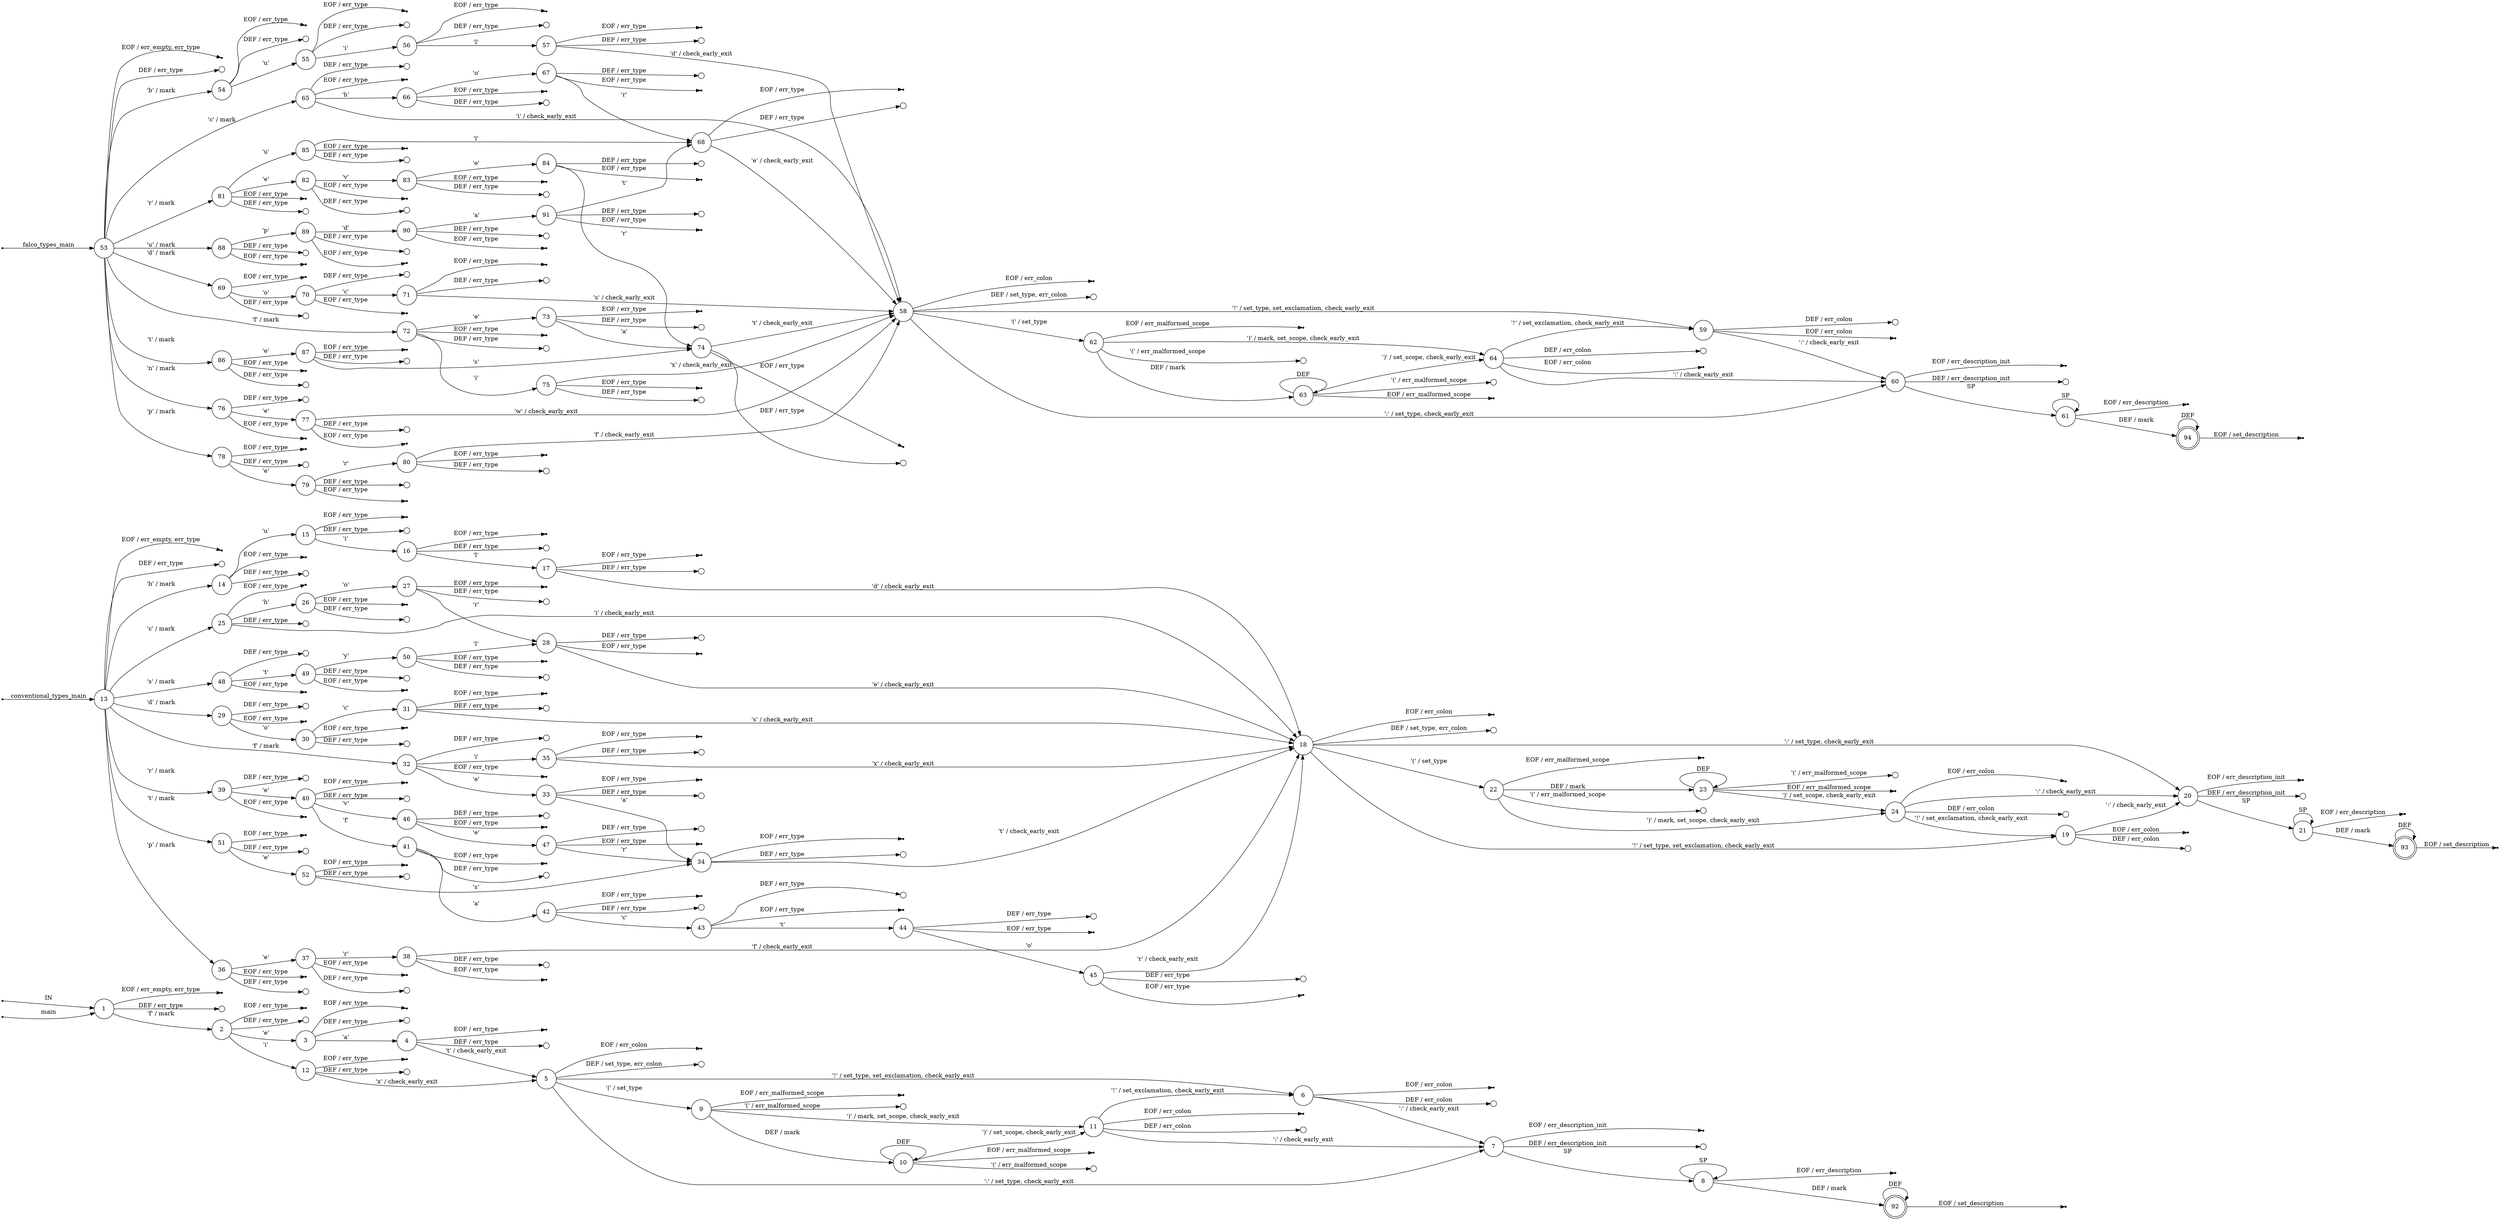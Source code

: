 digraph conventionalcommits {
	rankdir=LR;
	node [ shape = point ];
	ENTRY;
	en_1;
	en_13;
	en_53;
	eof_1;
	eof_2;
	eof_3;
	eof_4;
	eof_5;
	eof_6;
	eof_7;
	eof_8;
	eof_9;
	eof_10;
	eof_11;
	eof_12;
	eof_13;
	eof_14;
	eof_15;
	eof_16;
	eof_17;
	eof_18;
	eof_19;
	eof_20;
	eof_21;
	eof_22;
	eof_23;
	eof_24;
	eof_25;
	eof_26;
	eof_27;
	eof_28;
	eof_29;
	eof_30;
	eof_31;
	eof_32;
	eof_33;
	eof_34;
	eof_35;
	eof_36;
	eof_37;
	eof_38;
	eof_39;
	eof_40;
	eof_41;
	eof_42;
	eof_43;
	eof_44;
	eof_45;
	eof_46;
	eof_47;
	eof_48;
	eof_49;
	eof_50;
	eof_51;
	eof_52;
	eof_53;
	eof_54;
	eof_55;
	eof_56;
	eof_57;
	eof_58;
	eof_59;
	eof_60;
	eof_61;
	eof_62;
	eof_63;
	eof_64;
	eof_65;
	eof_66;
	eof_67;
	eof_68;
	eof_69;
	eof_70;
	eof_71;
	eof_72;
	eof_73;
	eof_74;
	eof_75;
	eof_76;
	eof_77;
	eof_78;
	eof_79;
	eof_80;
	eof_81;
	eof_82;
	eof_83;
	eof_84;
	eof_85;
	eof_86;
	eof_87;
	eof_88;
	eof_89;
	eof_90;
	eof_91;
	eof_92;
	eof_93;
	eof_94;
	node [ shape = circle, height = 0.2 ];
	err_1 [ label=""];
	err_2 [ label=""];
	err_3 [ label=""];
	err_4 [ label=""];
	err_5 [ label=""];
	err_6 [ label=""];
	err_7 [ label=""];
	err_9 [ label=""];
	err_10 [ label=""];
	err_11 [ label=""];
	err_12 [ label=""];
	err_13 [ label=""];
	err_14 [ label=""];
	err_15 [ label=""];
	err_16 [ label=""];
	err_17 [ label=""];
	err_18 [ label=""];
	err_19 [ label=""];
	err_20 [ label=""];
	err_22 [ label=""];
	err_23 [ label=""];
	err_24 [ label=""];
	err_25 [ label=""];
	err_26 [ label=""];
	err_27 [ label=""];
	err_28 [ label=""];
	err_29 [ label=""];
	err_30 [ label=""];
	err_31 [ label=""];
	err_32 [ label=""];
	err_33 [ label=""];
	err_34 [ label=""];
	err_35 [ label=""];
	err_36 [ label=""];
	err_37 [ label=""];
	err_38 [ label=""];
	err_39 [ label=""];
	err_40 [ label=""];
	err_41 [ label=""];
	err_42 [ label=""];
	err_43 [ label=""];
	err_44 [ label=""];
	err_45 [ label=""];
	err_46 [ label=""];
	err_47 [ label=""];
	err_48 [ label=""];
	err_49 [ label=""];
	err_50 [ label=""];
	err_51 [ label=""];
	err_52 [ label=""];
	err_53 [ label=""];
	err_54 [ label=""];
	err_55 [ label=""];
	err_56 [ label=""];
	err_57 [ label=""];
	err_58 [ label=""];
	err_59 [ label=""];
	err_60 [ label=""];
	err_62 [ label=""];
	err_63 [ label=""];
	err_64 [ label=""];
	err_65 [ label=""];
	err_66 [ label=""];
	err_67 [ label=""];
	err_68 [ label=""];
	err_69 [ label=""];
	err_70 [ label=""];
	err_71 [ label=""];
	err_72 [ label=""];
	err_73 [ label=""];
	err_74 [ label=""];
	err_75 [ label=""];
	err_76 [ label=""];
	err_77 [ label=""];
	err_78 [ label=""];
	err_79 [ label=""];
	err_80 [ label=""];
	err_81 [ label=""];
	err_82 [ label=""];
	err_83 [ label=""];
	err_84 [ label=""];
	err_85 [ label=""];
	err_86 [ label=""];
	err_87 [ label=""];
	err_88 [ label=""];
	err_89 [ label=""];
	err_90 [ label=""];
	err_91 [ label=""];
	node [ fixedsize = true, height = 0.65, shape = doublecircle ];
	92;
	93;
	94;
	node [ shape = circle ];
	1 -> 2 [ label = "'f' / mark" ];
	1 -> err_1 [ label = "DEF / err_type" ];
	2 -> 3 [ label = "'e'" ];
	2 -> 12 [ label = "'i'" ];
	2 -> err_2 [ label = "DEF / err_type" ];
	3 -> 4 [ label = "'a'" ];
	3 -> err_3 [ label = "DEF / err_type" ];
	4 -> 5 [ label = "'t' / check_early_exit" ];
	4 -> err_4 [ label = "DEF / err_type" ];
	5 -> 6 [ label = "'!' / set_type, set_exclamation, check_early_exit" ];
	5 -> 9 [ label = "'(' / set_type" ];
	5 -> 7 [ label = "':' / set_type, check_early_exit" ];
	5 -> err_5 [ label = "DEF / set_type, err_colon" ];
	6 -> 7 [ label = "':' / check_early_exit" ];
	6 -> err_6 [ label = "DEF / err_colon" ];
	7 -> 8 [ label = "SP" ];
	7 -> err_7 [ label = "DEF / err_description_init" ];
	8 -> 8 [ label = "SP" ];
	8 -> 92 [ label = "DEF / mark" ];
	9 -> err_9 [ label = "'(' / err_malformed_scope" ];
	9 -> 11 [ label = "')' / mark, set_scope, check_early_exit" ];
	9 -> 10 [ label = "DEF / mark" ];
	10 -> err_10 [ label = "'(' / err_malformed_scope" ];
	10 -> 11 [ label = "')' / set_scope, check_early_exit" ];
	10 -> 10 [ label = "DEF" ];
	11 -> 6 [ label = "'!' / set_exclamation, check_early_exit" ];
	11 -> 7 [ label = "':' / check_early_exit" ];
	11 -> err_11 [ label = "DEF / err_colon" ];
	12 -> 5 [ label = "'x' / check_early_exit" ];
	12 -> err_12 [ label = "DEF / err_type" ];
	13 -> 14 [ label = "'b' / mark" ];
	13 -> 25 [ label = "'c' / mark" ];
	13 -> 29 [ label = "'d' / mark" ];
	13 -> 32 [ label = "'f' / mark" ];
	13 -> 36 [ label = "'p' / mark" ];
	13 -> 39 [ label = "'r' / mark" ];
	13 -> 48 [ label = "'s' / mark" ];
	13 -> 51 [ label = "'t' / mark" ];
	13 -> err_13 [ label = "DEF / err_type" ];
	14 -> 15 [ label = "'u'" ];
	14 -> err_14 [ label = "DEF / err_type" ];
	15 -> 16 [ label = "'i'" ];
	15 -> err_15 [ label = "DEF / err_type" ];
	16 -> 17 [ label = "'l'" ];
	16 -> err_16 [ label = "DEF / err_type" ];
	17 -> 18 [ label = "'d' / check_early_exit" ];
	17 -> err_17 [ label = "DEF / err_type" ];
	18 -> 19 [ label = "'!' / set_type, set_exclamation, check_early_exit" ];
	18 -> 22 [ label = "'(' / set_type" ];
	18 -> 20 [ label = "':' / set_type, check_early_exit" ];
	18 -> err_18 [ label = "DEF / set_type, err_colon" ];
	19 -> 20 [ label = "':' / check_early_exit" ];
	19 -> err_19 [ label = "DEF / err_colon" ];
	20 -> 21 [ label = "SP" ];
	20 -> err_20 [ label = "DEF / err_description_init" ];
	21 -> 21 [ label = "SP" ];
	21 -> 93 [ label = "DEF / mark" ];
	22 -> err_22 [ label = "'(' / err_malformed_scope" ];
	22 -> 24 [ label = "')' / mark, set_scope, check_early_exit" ];
	22 -> 23 [ label = "DEF / mark" ];
	23 -> err_23 [ label = "'(' / err_malformed_scope" ];
	23 -> 24 [ label = "')' / set_scope, check_early_exit" ];
	23 -> 23 [ label = "DEF" ];
	24 -> 19 [ label = "'!' / set_exclamation, check_early_exit" ];
	24 -> 20 [ label = "':' / check_early_exit" ];
	24 -> err_24 [ label = "DEF / err_colon" ];
	25 -> 26 [ label = "'h'" ];
	25 -> 18 [ label = "'i' / check_early_exit" ];
	25 -> err_25 [ label = "DEF / err_type" ];
	26 -> 27 [ label = "'o'" ];
	26 -> err_26 [ label = "DEF / err_type" ];
	27 -> 28 [ label = "'r'" ];
	27 -> err_27 [ label = "DEF / err_type" ];
	28 -> 18 [ label = "'e' / check_early_exit" ];
	28 -> err_28 [ label = "DEF / err_type" ];
	29 -> 30 [ label = "'o'" ];
	29 -> err_29 [ label = "DEF / err_type" ];
	30 -> 31 [ label = "'c'" ];
	30 -> err_30 [ label = "DEF / err_type" ];
	31 -> 18 [ label = "'s' / check_early_exit" ];
	31 -> err_31 [ label = "DEF / err_type" ];
	32 -> 33 [ label = "'e'" ];
	32 -> 35 [ label = "'i'" ];
	32 -> err_32 [ label = "DEF / err_type" ];
	33 -> 34 [ label = "'a'" ];
	33 -> err_33 [ label = "DEF / err_type" ];
	34 -> 18 [ label = "'t' / check_early_exit" ];
	34 -> err_34 [ label = "DEF / err_type" ];
	35 -> 18 [ label = "'x' / check_early_exit" ];
	35 -> err_35 [ label = "DEF / err_type" ];
	36 -> 37 [ label = "'e'" ];
	36 -> err_36 [ label = "DEF / err_type" ];
	37 -> 38 [ label = "'r'" ];
	37 -> err_37 [ label = "DEF / err_type" ];
	38 -> 18 [ label = "'f' / check_early_exit" ];
	38 -> err_38 [ label = "DEF / err_type" ];
	39 -> 40 [ label = "'e'" ];
	39 -> err_39 [ label = "DEF / err_type" ];
	40 -> 41 [ label = "'f'" ];
	40 -> 46 [ label = "'v'" ];
	40 -> err_40 [ label = "DEF / err_type" ];
	41 -> 42 [ label = "'a'" ];
	41 -> err_41 [ label = "DEF / err_type" ];
	42 -> 43 [ label = "'c'" ];
	42 -> err_42 [ label = "DEF / err_type" ];
	43 -> 44 [ label = "'t'" ];
	43 -> err_43 [ label = "DEF / err_type" ];
	44 -> 45 [ label = "'o'" ];
	44 -> err_44 [ label = "DEF / err_type" ];
	45 -> 18 [ label = "'r' / check_early_exit" ];
	45 -> err_45 [ label = "DEF / err_type" ];
	46 -> 47 [ label = "'e'" ];
	46 -> err_46 [ label = "DEF / err_type" ];
	47 -> 34 [ label = "'r'" ];
	47 -> err_47 [ label = "DEF / err_type" ];
	48 -> 49 [ label = "'t'" ];
	48 -> err_48 [ label = "DEF / err_type" ];
	49 -> 50 [ label = "'y'" ];
	49 -> err_49 [ label = "DEF / err_type" ];
	50 -> 28 [ label = "'l'" ];
	50 -> err_50 [ label = "DEF / err_type" ];
	51 -> 52 [ label = "'e'" ];
	51 -> err_51 [ label = "DEF / err_type" ];
	52 -> 34 [ label = "'s'" ];
	52 -> err_52 [ label = "DEF / err_type" ];
	53 -> 54 [ label = "'b' / mark" ];
	53 -> 65 [ label = "'c' / mark" ];
	53 -> 69 [ label = "'d' / mark" ];
	53 -> 72 [ label = "'f' / mark" ];
	53 -> 76 [ label = "'n' / mark" ];
	53 -> 78 [ label = "'p' / mark" ];
	53 -> 81 [ label = "'r' / mark" ];
	53 -> 86 [ label = "'t' / mark" ];
	53 -> 88 [ label = "'u' / mark" ];
	53 -> err_53 [ label = "DEF / err_type" ];
	54 -> 55 [ label = "'u'" ];
	54 -> err_54 [ label = "DEF / err_type" ];
	55 -> 56 [ label = "'i'" ];
	55 -> err_55 [ label = "DEF / err_type" ];
	56 -> 57 [ label = "'l'" ];
	56 -> err_56 [ label = "DEF / err_type" ];
	57 -> 58 [ label = "'d' / check_early_exit" ];
	57 -> err_57 [ label = "DEF / err_type" ];
	58 -> 59 [ label = "'!' / set_type, set_exclamation, check_early_exit" ];
	58 -> 62 [ label = "'(' / set_type" ];
	58 -> 60 [ label = "':' / set_type, check_early_exit" ];
	58 -> err_58 [ label = "DEF / set_type, err_colon" ];
	59 -> 60 [ label = "':' / check_early_exit" ];
	59 -> err_59 [ label = "DEF / err_colon" ];
	60 -> 61 [ label = "SP" ];
	60 -> err_60 [ label = "DEF / err_description_init" ];
	61 -> 61 [ label = "SP" ];
	61 -> 94 [ label = "DEF / mark" ];
	62 -> err_62 [ label = "'(' / err_malformed_scope" ];
	62 -> 64 [ label = "')' / mark, set_scope, check_early_exit" ];
	62 -> 63 [ label = "DEF / mark" ];
	63 -> err_63 [ label = "'(' / err_malformed_scope" ];
	63 -> 64 [ label = "')' / set_scope, check_early_exit" ];
	63 -> 63 [ label = "DEF" ];
	64 -> 59 [ label = "'!' / set_exclamation, check_early_exit" ];
	64 -> 60 [ label = "':' / check_early_exit" ];
	64 -> err_64 [ label = "DEF / err_colon" ];
	65 -> 66 [ label = "'h'" ];
	65 -> 58 [ label = "'i' / check_early_exit" ];
	65 -> err_65 [ label = "DEF / err_type" ];
	66 -> 67 [ label = "'o'" ];
	66 -> err_66 [ label = "DEF / err_type" ];
	67 -> 68 [ label = "'r'" ];
	67 -> err_67 [ label = "DEF / err_type" ];
	68 -> 58 [ label = "'e' / check_early_exit" ];
	68 -> err_68 [ label = "DEF / err_type" ];
	69 -> 70 [ label = "'o'" ];
	69 -> err_69 [ label = "DEF / err_type" ];
	70 -> 71 [ label = "'c'" ];
	70 -> err_70 [ label = "DEF / err_type" ];
	71 -> 58 [ label = "'s' / check_early_exit" ];
	71 -> err_71 [ label = "DEF / err_type" ];
	72 -> 73 [ label = "'e'" ];
	72 -> 75 [ label = "'i'" ];
	72 -> err_72 [ label = "DEF / err_type" ];
	73 -> 74 [ label = "'a'" ];
	73 -> err_73 [ label = "DEF / err_type" ];
	74 -> 58 [ label = "'t' / check_early_exit" ];
	74 -> err_74 [ label = "DEF / err_type" ];
	75 -> 58 [ label = "'x' / check_early_exit" ];
	75 -> err_75 [ label = "DEF / err_type" ];
	76 -> 77 [ label = "'e'" ];
	76 -> err_76 [ label = "DEF / err_type" ];
	77 -> 58 [ label = "'w' / check_early_exit" ];
	77 -> err_77 [ label = "DEF / err_type" ];
	78 -> 79 [ label = "'e'" ];
	78 -> err_78 [ label = "DEF / err_type" ];
	79 -> 80 [ label = "'r'" ];
	79 -> err_79 [ label = "DEF / err_type" ];
	80 -> 58 [ label = "'f' / check_early_exit" ];
	80 -> err_80 [ label = "DEF / err_type" ];
	81 -> 82 [ label = "'e'" ];
	81 -> 85 [ label = "'u'" ];
	81 -> err_81 [ label = "DEF / err_type" ];
	82 -> 83 [ label = "'v'" ];
	82 -> err_82 [ label = "DEF / err_type" ];
	83 -> 84 [ label = "'e'" ];
	83 -> err_83 [ label = "DEF / err_type" ];
	84 -> 74 [ label = "'r'" ];
	84 -> err_84 [ label = "DEF / err_type" ];
	85 -> 68 [ label = "'l'" ];
	85 -> err_85 [ label = "DEF / err_type" ];
	86 -> 87 [ label = "'e'" ];
	86 -> err_86 [ label = "DEF / err_type" ];
	87 -> 74 [ label = "'s'" ];
	87 -> err_87 [ label = "DEF / err_type" ];
	88 -> 89 [ label = "'p'" ];
	88 -> err_88 [ label = "DEF / err_type" ];
	89 -> 90 [ label = "'d'" ];
	89 -> err_89 [ label = "DEF / err_type" ];
	90 -> 91 [ label = "'a'" ];
	90 -> err_90 [ label = "DEF / err_type" ];
	91 -> 68 [ label = "'t'" ];
	91 -> err_91 [ label = "DEF / err_type" ];
	92 -> 92 [ label = "DEF" ];
	93 -> 93 [ label = "DEF" ];
	94 -> 94 [ label = "DEF" ];
	ENTRY -> 1 [ label = "IN" ];
	en_1 -> 1 [ label = "main" ];
	en_13 -> 13 [ label = "conventional_types_main" ];
	en_53 -> 53 [ label = "falco_types_main" ];
	1 -> eof_1 [ label = "EOF / err_empty, err_type" ];
	2 -> eof_2 [ label = "EOF / err_type" ];
	3 -> eof_3 [ label = "EOF / err_type" ];
	4 -> eof_4 [ label = "EOF / err_type" ];
	5 -> eof_5 [ label = "EOF / err_colon" ];
	6 -> eof_6 [ label = "EOF / err_colon" ];
	7 -> eof_7 [ label = "EOF / err_description_init" ];
	8 -> eof_8 [ label = "EOF / err_description" ];
	9 -> eof_9 [ label = "EOF / err_malformed_scope" ];
	10 -> eof_10 [ label = "EOF / err_malformed_scope" ];
	11 -> eof_11 [ label = "EOF / err_colon" ];
	12 -> eof_12 [ label = "EOF / err_type" ];
	13 -> eof_13 [ label = "EOF / err_empty, err_type" ];
	14 -> eof_14 [ label = "EOF / err_type" ];
	15 -> eof_15 [ label = "EOF / err_type" ];
	16 -> eof_16 [ label = "EOF / err_type" ];
	17 -> eof_17 [ label = "EOF / err_type" ];
	18 -> eof_18 [ label = "EOF / err_colon" ];
	19 -> eof_19 [ label = "EOF / err_colon" ];
	20 -> eof_20 [ label = "EOF / err_description_init" ];
	21 -> eof_21 [ label = "EOF / err_description" ];
	22 -> eof_22 [ label = "EOF / err_malformed_scope" ];
	23 -> eof_23 [ label = "EOF / err_malformed_scope" ];
	24 -> eof_24 [ label = "EOF / err_colon" ];
	25 -> eof_25 [ label = "EOF / err_type" ];
	26 -> eof_26 [ label = "EOF / err_type" ];
	27 -> eof_27 [ label = "EOF / err_type" ];
	28 -> eof_28 [ label = "EOF / err_type" ];
	29 -> eof_29 [ label = "EOF / err_type" ];
	30 -> eof_30 [ label = "EOF / err_type" ];
	31 -> eof_31 [ label = "EOF / err_type" ];
	32 -> eof_32 [ label = "EOF / err_type" ];
	33 -> eof_33 [ label = "EOF / err_type" ];
	34 -> eof_34 [ label = "EOF / err_type" ];
	35 -> eof_35 [ label = "EOF / err_type" ];
	36 -> eof_36 [ label = "EOF / err_type" ];
	37 -> eof_37 [ label = "EOF / err_type" ];
	38 -> eof_38 [ label = "EOF / err_type" ];
	39 -> eof_39 [ label = "EOF / err_type" ];
	40 -> eof_40 [ label = "EOF / err_type" ];
	41 -> eof_41 [ label = "EOF / err_type" ];
	42 -> eof_42 [ label = "EOF / err_type" ];
	43 -> eof_43 [ label = "EOF / err_type" ];
	44 -> eof_44 [ label = "EOF / err_type" ];
	45 -> eof_45 [ label = "EOF / err_type" ];
	46 -> eof_46 [ label = "EOF / err_type" ];
	47 -> eof_47 [ label = "EOF / err_type" ];
	48 -> eof_48 [ label = "EOF / err_type" ];
	49 -> eof_49 [ label = "EOF / err_type" ];
	50 -> eof_50 [ label = "EOF / err_type" ];
	51 -> eof_51 [ label = "EOF / err_type" ];
	52 -> eof_52 [ label = "EOF / err_type" ];
	53 -> eof_53 [ label = "EOF / err_empty, err_type" ];
	54 -> eof_54 [ label = "EOF / err_type" ];
	55 -> eof_55 [ label = "EOF / err_type" ];
	56 -> eof_56 [ label = "EOF / err_type" ];
	57 -> eof_57 [ label = "EOF / err_type" ];
	58 -> eof_58 [ label = "EOF / err_colon" ];
	59 -> eof_59 [ label = "EOF / err_colon" ];
	60 -> eof_60 [ label = "EOF / err_description_init" ];
	61 -> eof_61 [ label = "EOF / err_description" ];
	62 -> eof_62 [ label = "EOF / err_malformed_scope" ];
	63 -> eof_63 [ label = "EOF / err_malformed_scope" ];
	64 -> eof_64 [ label = "EOF / err_colon" ];
	65 -> eof_65 [ label = "EOF / err_type" ];
	66 -> eof_66 [ label = "EOF / err_type" ];
	67 -> eof_67 [ label = "EOF / err_type" ];
	68 -> eof_68 [ label = "EOF / err_type" ];
	69 -> eof_69 [ label = "EOF / err_type" ];
	70 -> eof_70 [ label = "EOF / err_type" ];
	71 -> eof_71 [ label = "EOF / err_type" ];
	72 -> eof_72 [ label = "EOF / err_type" ];
	73 -> eof_73 [ label = "EOF / err_type" ];
	74 -> eof_74 [ label = "EOF / err_type" ];
	75 -> eof_75 [ label = "EOF / err_type" ];
	76 -> eof_76 [ label = "EOF / err_type" ];
	77 -> eof_77 [ label = "EOF / err_type" ];
	78 -> eof_78 [ label = "EOF / err_type" ];
	79 -> eof_79 [ label = "EOF / err_type" ];
	80 -> eof_80 [ label = "EOF / err_type" ];
	81 -> eof_81 [ label = "EOF / err_type" ];
	82 -> eof_82 [ label = "EOF / err_type" ];
	83 -> eof_83 [ label = "EOF / err_type" ];
	84 -> eof_84 [ label = "EOF / err_type" ];
	85 -> eof_85 [ label = "EOF / err_type" ];
	86 -> eof_86 [ label = "EOF / err_type" ];
	87 -> eof_87 [ label = "EOF / err_type" ];
	88 -> eof_88 [ label = "EOF / err_type" ];
	89 -> eof_89 [ label = "EOF / err_type" ];
	90 -> eof_90 [ label = "EOF / err_type" ];
	91 -> eof_91 [ label = "EOF / err_type" ];
	92 -> eof_92 [ label = "EOF / set_description" ];
	93 -> eof_93 [ label = "EOF / set_description" ];
	94 -> eof_94 [ label = "EOF / set_description" ];
}

